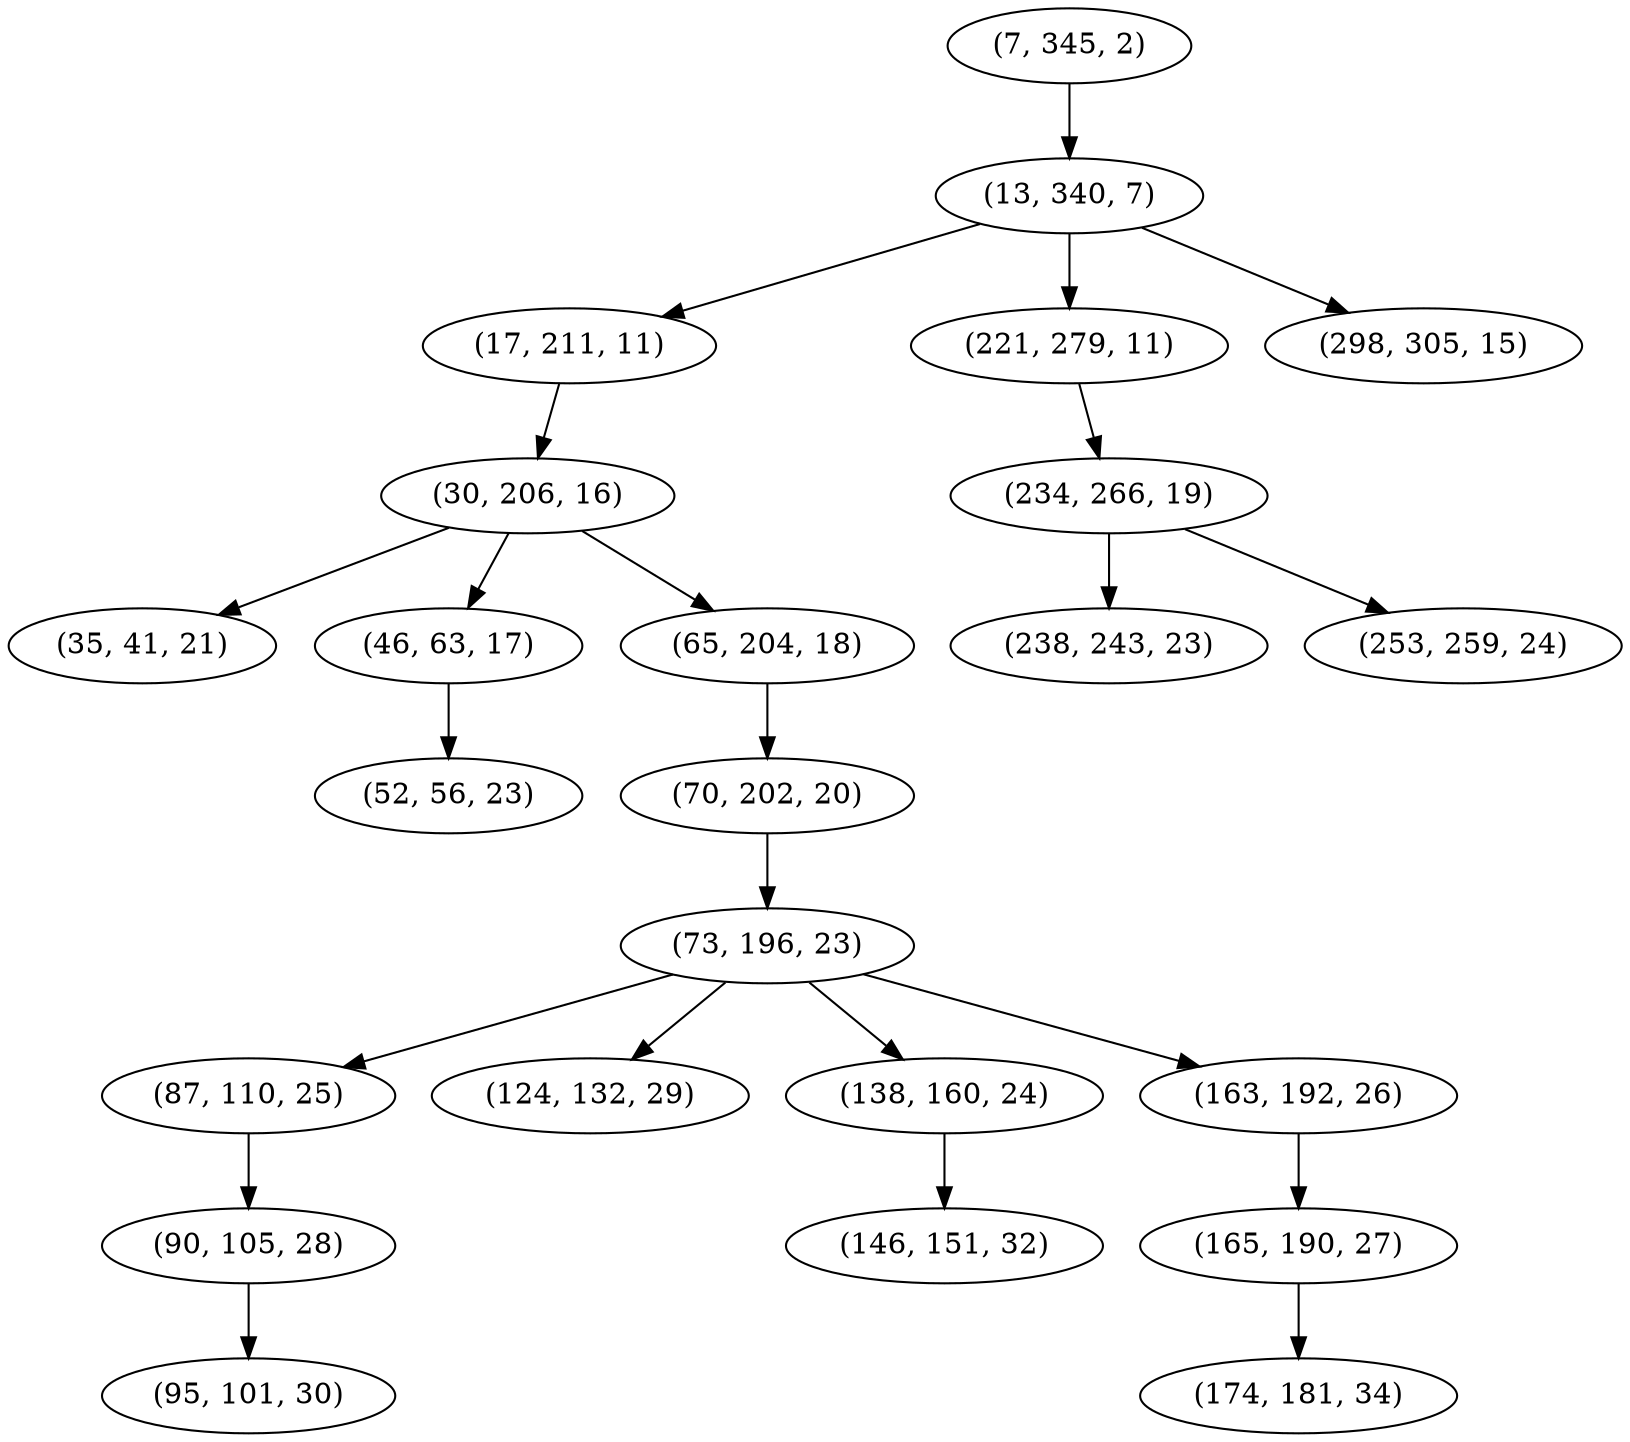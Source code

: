 digraph tree {
    "(7, 345, 2)";
    "(13, 340, 7)";
    "(17, 211, 11)";
    "(30, 206, 16)";
    "(35, 41, 21)";
    "(46, 63, 17)";
    "(52, 56, 23)";
    "(65, 204, 18)";
    "(70, 202, 20)";
    "(73, 196, 23)";
    "(87, 110, 25)";
    "(90, 105, 28)";
    "(95, 101, 30)";
    "(124, 132, 29)";
    "(138, 160, 24)";
    "(146, 151, 32)";
    "(163, 192, 26)";
    "(165, 190, 27)";
    "(174, 181, 34)";
    "(221, 279, 11)";
    "(234, 266, 19)";
    "(238, 243, 23)";
    "(253, 259, 24)";
    "(298, 305, 15)";
    "(7, 345, 2)" -> "(13, 340, 7)";
    "(13, 340, 7)" -> "(17, 211, 11)";
    "(13, 340, 7)" -> "(221, 279, 11)";
    "(13, 340, 7)" -> "(298, 305, 15)";
    "(17, 211, 11)" -> "(30, 206, 16)";
    "(30, 206, 16)" -> "(35, 41, 21)";
    "(30, 206, 16)" -> "(46, 63, 17)";
    "(30, 206, 16)" -> "(65, 204, 18)";
    "(46, 63, 17)" -> "(52, 56, 23)";
    "(65, 204, 18)" -> "(70, 202, 20)";
    "(70, 202, 20)" -> "(73, 196, 23)";
    "(73, 196, 23)" -> "(87, 110, 25)";
    "(73, 196, 23)" -> "(124, 132, 29)";
    "(73, 196, 23)" -> "(138, 160, 24)";
    "(73, 196, 23)" -> "(163, 192, 26)";
    "(87, 110, 25)" -> "(90, 105, 28)";
    "(90, 105, 28)" -> "(95, 101, 30)";
    "(138, 160, 24)" -> "(146, 151, 32)";
    "(163, 192, 26)" -> "(165, 190, 27)";
    "(165, 190, 27)" -> "(174, 181, 34)";
    "(221, 279, 11)" -> "(234, 266, 19)";
    "(234, 266, 19)" -> "(238, 243, 23)";
    "(234, 266, 19)" -> "(253, 259, 24)";
}
